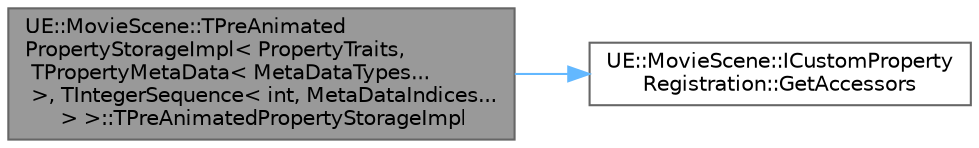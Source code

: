 digraph "UE::MovieScene::TPreAnimatedPropertyStorageImpl&lt; PropertyTraits, TPropertyMetaData&lt; MetaDataTypes... &gt;, TIntegerSequence&lt; int, MetaDataIndices... &gt; &gt;::TPreAnimatedPropertyStorageImpl"
{
 // INTERACTIVE_SVG=YES
 // LATEX_PDF_SIZE
  bgcolor="transparent";
  edge [fontname=Helvetica,fontsize=10,labelfontname=Helvetica,labelfontsize=10];
  node [fontname=Helvetica,fontsize=10,shape=box,height=0.2,width=0.4];
  rankdir="LR";
  Node1 [id="Node000001",label="UE::MovieScene::TPreAnimated\lPropertyStorageImpl\< PropertyTraits,\l TPropertyMetaData\< MetaDataTypes...\l \>, TIntegerSequence\< int, MetaDataIndices...\l \> \>::TPreAnimatedPropertyStorageImpl",height=0.2,width=0.4,color="gray40", fillcolor="grey60", style="filled", fontcolor="black",tooltip=" "];
  Node1 -> Node2 [id="edge1_Node000001_Node000002",color="steelblue1",style="solid",tooltip=" "];
  Node2 [id="Node000002",label="UE::MovieScene::ICustomProperty\lRegistration::GetAccessors",height=0.2,width=0.4,color="grey40", fillcolor="white", style="filled",URL="$de/d4e/structUE_1_1MovieScene_1_1ICustomPropertyRegistration.html#a7691042b003613ebce89d686d4e72094",tooltip=" "];
}
